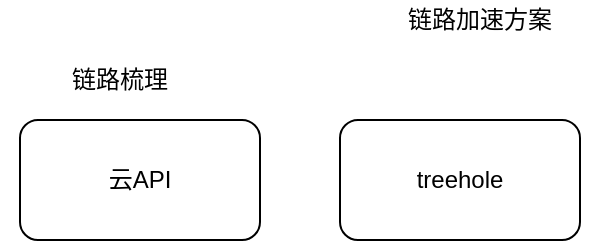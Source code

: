 <mxfile version="20.4.0" type="github">
  <diagram id="lPeAWQNbHUtWdgvwRQlS" name="Page-1">
    <mxGraphModel dx="666" dy="398" grid="1" gridSize="10" guides="1" tooltips="1" connect="1" arrows="1" fold="1" page="1" pageScale="1" pageWidth="827" pageHeight="1169" math="0" shadow="0">
      <root>
        <mxCell id="0" />
        <mxCell id="1" parent="0" />
        <mxCell id="04GkZW3KmbyV3sS1qvO0-1" value="链路加速方案" style="text;html=1;strokeColor=none;fillColor=none;align=center;verticalAlign=middle;whiteSpace=wrap;rounded=0;" vertex="1" parent="1">
          <mxGeometry x="250" y="300" width="120" height="20" as="geometry" />
        </mxCell>
        <mxCell id="04GkZW3KmbyV3sS1qvO0-2" value="云API" style="rounded=1;whiteSpace=wrap;html=1;" vertex="1" parent="1">
          <mxGeometry x="80" y="360" width="120" height="60" as="geometry" />
        </mxCell>
        <mxCell id="04GkZW3KmbyV3sS1qvO0-3" value="链路梳理" style="text;html=1;strokeColor=none;fillColor=none;align=center;verticalAlign=middle;whiteSpace=wrap;rounded=0;" vertex="1" parent="1">
          <mxGeometry x="70" y="330" width="120" height="20" as="geometry" />
        </mxCell>
        <mxCell id="04GkZW3KmbyV3sS1qvO0-4" value="treehole" style="rounded=1;whiteSpace=wrap;html=1;" vertex="1" parent="1">
          <mxGeometry x="240" y="360" width="120" height="60" as="geometry" />
        </mxCell>
      </root>
    </mxGraphModel>
  </diagram>
</mxfile>

